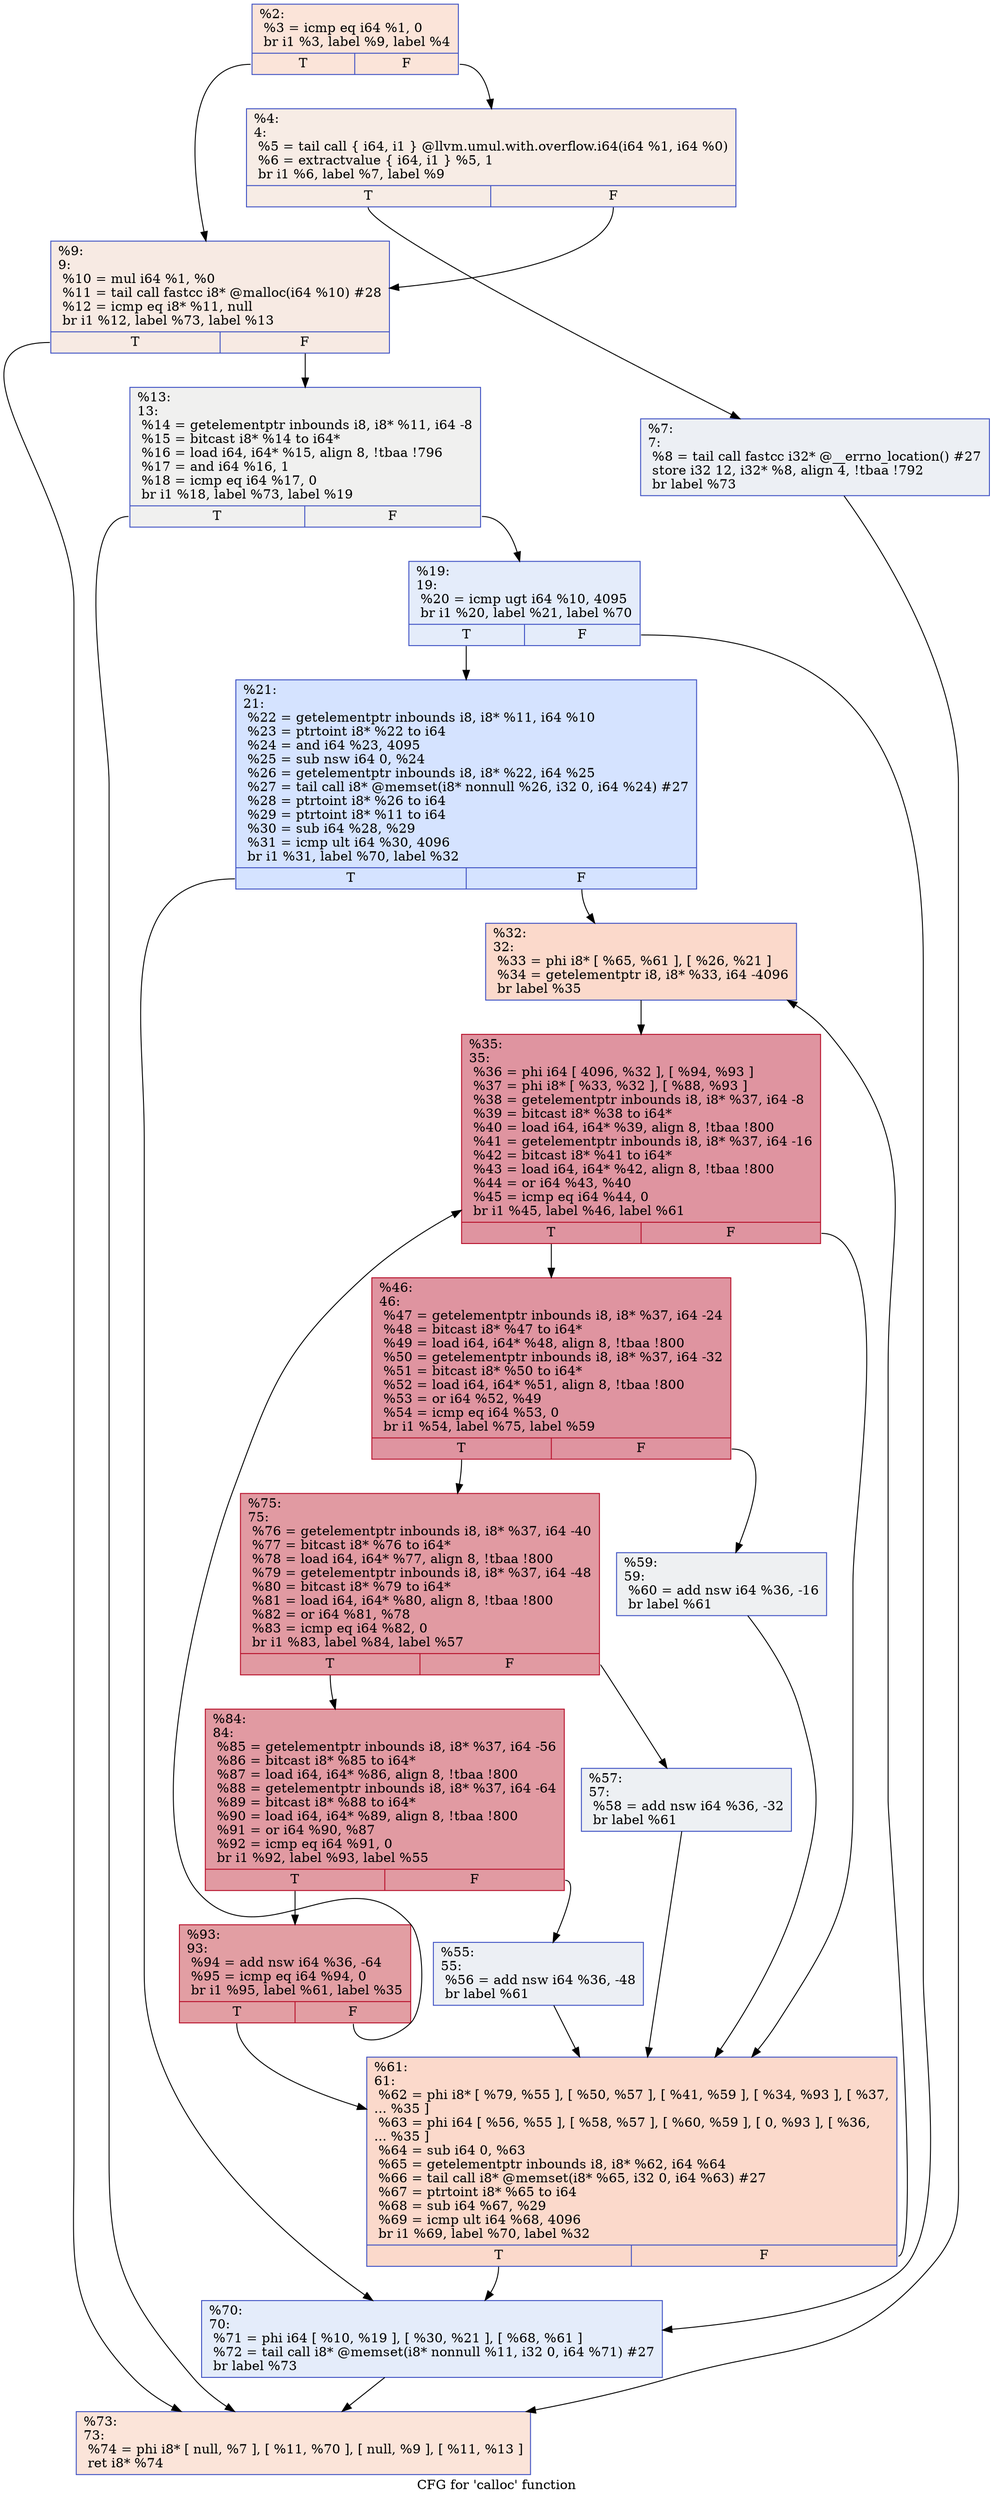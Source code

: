 digraph "CFG for 'calloc' function" {
	label="CFG for 'calloc' function";

	Node0x2459070 [shape=record,color="#3d50c3ff", style=filled, fillcolor="#f5c1a970",label="{%2:\l  %3 = icmp eq i64 %1, 0\l  br i1 %3, label %9, label %4\l|{<s0>T|<s1>F}}"];
	Node0x2459070:s0 -> Node0x2459c90;
	Node0x2459070:s1 -> Node0x2459bf0;
	Node0x2459bf0 [shape=record,color="#3d50c3ff", style=filled, fillcolor="#ecd3c570",label="{%4:\l4:                                                \l  %5 = tail call \{ i64, i1 \} @llvm.umul.with.overflow.i64(i64 %1, i64 %0)\l  %6 = extractvalue \{ i64, i1 \} %5, 1\l  br i1 %6, label %7, label %9\l|{<s0>T|<s1>F}}"];
	Node0x2459bf0:s0 -> Node0x2459c40;
	Node0x2459bf0:s1 -> Node0x2459c90;
	Node0x2459c40 [shape=record,color="#3d50c3ff", style=filled, fillcolor="#d4dbe670",label="{%7:\l7:                                                \l  %8 = tail call fastcc i32* @__errno_location() #27\l  store i32 12, i32* %8, align 4, !tbaa !792\l  br label %73\l}"];
	Node0x2459c40 -> Node0x245a050;
	Node0x2459c90 [shape=record,color="#3d50c3ff", style=filled, fillcolor="#eed0c070",label="{%9:\l9:                                                \l  %10 = mul i64 %1, %0\l  %11 = tail call fastcc i8* @malloc(i64 %10) #28\l  %12 = icmp eq i8* %11, null\l  br i1 %12, label %73, label %13\l|{<s0>T|<s1>F}}"];
	Node0x2459c90:s0 -> Node0x245a050;
	Node0x2459c90:s1 -> Node0x2459ce0;
	Node0x2459ce0 [shape=record,color="#3d50c3ff", style=filled, fillcolor="#dedcdb70",label="{%13:\l13:                                               \l  %14 = getelementptr inbounds i8, i8* %11, i64 -8\l  %15 = bitcast i8* %14 to i64*\l  %16 = load i64, i64* %15, align 8, !tbaa !796\l  %17 = and i64 %16, 1\l  %18 = icmp eq i64 %17, 0\l  br i1 %18, label %73, label %19\l|{<s0>T|<s1>F}}"];
	Node0x2459ce0:s0 -> Node0x245a050;
	Node0x2459ce0:s1 -> Node0x2459d30;
	Node0x2459d30 [shape=record,color="#3d50c3ff", style=filled, fillcolor="#c1d4f470",label="{%19:\l19:                                               \l  %20 = icmp ugt i64 %10, 4095\l  br i1 %20, label %21, label %70\l|{<s0>T|<s1>F}}"];
	Node0x2459d30:s0 -> Node0x2459d80;
	Node0x2459d30:s1 -> Node0x245a000;
	Node0x2459d80 [shape=record,color="#3d50c3ff", style=filled, fillcolor="#a1c0ff70",label="{%21:\l21:                                               \l  %22 = getelementptr inbounds i8, i8* %11, i64 %10\l  %23 = ptrtoint i8* %22 to i64\l  %24 = and i64 %23, 4095\l  %25 = sub nsw i64 0, %24\l  %26 = getelementptr inbounds i8, i8* %22, i64 %25\l  %27 = tail call i8* @memset(i8* nonnull %26, i32 0, i64 %24) #27\l  %28 = ptrtoint i8* %26 to i64\l  %29 = ptrtoint i8* %11 to i64\l  %30 = sub i64 %28, %29\l  %31 = icmp ult i64 %30, 4096\l  br i1 %31, label %70, label %32\l|{<s0>T|<s1>F}}"];
	Node0x2459d80:s0 -> Node0x245a000;
	Node0x2459d80:s1 -> Node0x2459dd0;
	Node0x2459dd0 [shape=record,color="#3d50c3ff", style=filled, fillcolor="#f7a88970",label="{%32:\l32:                                               \l  %33 = phi i8* [ %65, %61 ], [ %26, %21 ]\l  %34 = getelementptr i8, i8* %33, i64 -4096\l  br label %35\l}"];
	Node0x2459dd0 -> Node0x2459e20;
	Node0x2459e20 [shape=record,color="#b70d28ff", style=filled, fillcolor="#b70d2870",label="{%35:\l35:                                               \l  %36 = phi i64 [ 4096, %32 ], [ %94, %93 ]\l  %37 = phi i8* [ %33, %32 ], [ %88, %93 ]\l  %38 = getelementptr inbounds i8, i8* %37, i64 -8\l  %39 = bitcast i8* %38 to i64*\l  %40 = load i64, i64* %39, align 8, !tbaa !800\l  %41 = getelementptr inbounds i8, i8* %37, i64 -16\l  %42 = bitcast i8* %41 to i64*\l  %43 = load i64, i64* %42, align 8, !tbaa !800\l  %44 = or i64 %43, %40\l  %45 = icmp eq i64 %44, 0\l  br i1 %45, label %46, label %61\l|{<s0>T|<s1>F}}"];
	Node0x2459e20:s0 -> Node0x2459e70;
	Node0x2459e20:s1 -> Node0x2459fb0;
	Node0x2459e70 [shape=record,color="#b70d28ff", style=filled, fillcolor="#b70d2870",label="{%46:\l46:                                               \l  %47 = getelementptr inbounds i8, i8* %37, i64 -24\l  %48 = bitcast i8* %47 to i64*\l  %49 = load i64, i64* %48, align 8, !tbaa !800\l  %50 = getelementptr inbounds i8, i8* %37, i64 -32\l  %51 = bitcast i8* %50 to i64*\l  %52 = load i64, i64* %51, align 8, !tbaa !800\l  %53 = or i64 %52, %49\l  %54 = icmp eq i64 %53, 0\l  br i1 %54, label %75, label %59\l|{<s0>T|<s1>F}}"];
	Node0x2459e70:s0 -> Node0x245a0a0;
	Node0x2459e70:s1 -> Node0x2459f60;
	Node0x2459ec0 [shape=record,color="#3d50c3ff", style=filled, fillcolor="#d4dbe670",label="{%55:\l55:                                               \l  %56 = add nsw i64 %36, -48\l  br label %61\l}"];
	Node0x2459ec0 -> Node0x2459fb0;
	Node0x2459f10 [shape=record,color="#3d50c3ff", style=filled, fillcolor="#d6dce470",label="{%57:\l57:                                               \l  %58 = add nsw i64 %36, -32\l  br label %61\l}"];
	Node0x2459f10 -> Node0x2459fb0;
	Node0x2459f60 [shape=record,color="#3d50c3ff", style=filled, fillcolor="#d9dce170",label="{%59:\l59:                                               \l  %60 = add nsw i64 %36, -16\l  br label %61\l}"];
	Node0x2459f60 -> Node0x2459fb0;
	Node0x2459fb0 [shape=record,color="#3d50c3ff", style=filled, fillcolor="#f7a88970",label="{%61:\l61:                                               \l  %62 = phi i8* [ %79, %55 ], [ %50, %57 ], [ %41, %59 ], [ %34, %93 ], [ %37,\l... %35 ]\l  %63 = phi i64 [ %56, %55 ], [ %58, %57 ], [ %60, %59 ], [ 0, %93 ], [ %36,\l... %35 ]\l  %64 = sub i64 0, %63\l  %65 = getelementptr inbounds i8, i8* %62, i64 %64\l  %66 = tail call i8* @memset(i8* %65, i32 0, i64 %63) #27\l  %67 = ptrtoint i8* %65 to i64\l  %68 = sub i64 %67, %29\l  %69 = icmp ult i64 %68, 4096\l  br i1 %69, label %70, label %32\l|{<s0>T|<s1>F}}"];
	Node0x2459fb0:s0 -> Node0x245a000;
	Node0x2459fb0:s1 -> Node0x2459dd0;
	Node0x245a000 [shape=record,color="#3d50c3ff", style=filled, fillcolor="#c1d4f470",label="{%70:\l70:                                               \l  %71 = phi i64 [ %10, %19 ], [ %30, %21 ], [ %68, %61 ]\l  %72 = tail call i8* @memset(i8* nonnull %11, i32 0, i64 %71) #27\l  br label %73\l}"];
	Node0x245a000 -> Node0x245a050;
	Node0x245a050 [shape=record,color="#3d50c3ff", style=filled, fillcolor="#f5c1a970",label="{%73:\l73:                                               \l  %74 = phi i8* [ null, %7 ], [ %11, %70 ], [ null, %9 ], [ %11, %13 ]\l  ret i8* %74\l}"];
	Node0x245a0a0 [shape=record,color="#b70d28ff", style=filled, fillcolor="#bb1b2c70",label="{%75:\l75:                                               \l  %76 = getelementptr inbounds i8, i8* %37, i64 -40\l  %77 = bitcast i8* %76 to i64*\l  %78 = load i64, i64* %77, align 8, !tbaa !800\l  %79 = getelementptr inbounds i8, i8* %37, i64 -48\l  %80 = bitcast i8* %79 to i64*\l  %81 = load i64, i64* %80, align 8, !tbaa !800\l  %82 = or i64 %81, %78\l  %83 = icmp eq i64 %82, 0\l  br i1 %83, label %84, label %57\l|{<s0>T|<s1>F}}"];
	Node0x245a0a0:s0 -> Node0x245a0f0;
	Node0x245a0a0:s1 -> Node0x2459f10;
	Node0x245a0f0 [shape=record,color="#b70d28ff", style=filled, fillcolor="#bb1b2c70",label="{%84:\l84:                                               \l  %85 = getelementptr inbounds i8, i8* %37, i64 -56\l  %86 = bitcast i8* %85 to i64*\l  %87 = load i64, i64* %86, align 8, !tbaa !800\l  %88 = getelementptr inbounds i8, i8* %37, i64 -64\l  %89 = bitcast i8* %88 to i64*\l  %90 = load i64, i64* %89, align 8, !tbaa !800\l  %91 = or i64 %90, %87\l  %92 = icmp eq i64 %91, 0\l  br i1 %92, label %93, label %55\l|{<s0>T|<s1>F}}"];
	Node0x245a0f0:s0 -> Node0x245a140;
	Node0x245a0f0:s1 -> Node0x2459ec0;
	Node0x245a140 [shape=record,color="#b70d28ff", style=filled, fillcolor="#be242e70",label="{%93:\l93:                                               \l  %94 = add nsw i64 %36, -64\l  %95 = icmp eq i64 %94, 0\l  br i1 %95, label %61, label %35\l|{<s0>T|<s1>F}}"];
	Node0x245a140:s0 -> Node0x2459fb0;
	Node0x245a140:s1 -> Node0x2459e20;
}
